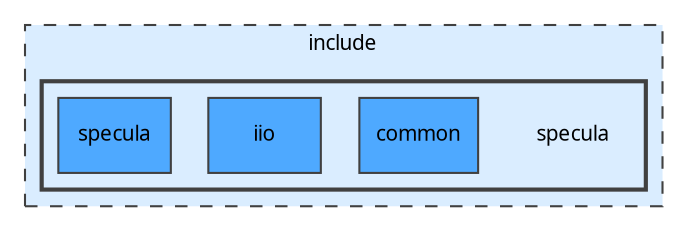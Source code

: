 digraph "include/specula"
{
 // LATEX_PDF_SIZE
  bgcolor="transparent";
  edge [fontname="Iosevka",fontsize="10",labelfontname="Iosevka",labelfontsize="10"];
  node [fontname="Iosevka",fontsize="10",shape=record];
  compound=true
  subgraph clusterdir_d44c64559bbebec7f509842c48db8b23 {
    graph [ bgcolor="#daedff", pencolor="grey25", style="filled,dashed,", label="include", fontname="Iosevka", fontsize="10", URL="dir_d44c64559bbebec7f509842c48db8b23.html"]
  subgraph clusterdir_26db96966dabc582ccddf970f4208118 {
    graph [ bgcolor="#daedff", pencolor="grey25", style="filled,bold,", label="", fontname="Iosevka", fontsize="10", URL="dir_26db96966dabc582ccddf970f4208118.html"]
    dir_26db96966dabc582ccddf970f4208118 [shape=plaintext, label="specula"];
  dir_75259a9b390e5394a742a74b57fe550b [shape=box, label="common", style="filled,", fillcolor="#4ea9ff", color="grey25", URL="dir_75259a9b390e5394a742a74b57fe550b.html"];
  dir_fa57adb1c04edc376e40ec78072eef75 [shape=box, label="iio", style="filled,", fillcolor="#4ea9ff", color="grey25", URL="dir_fa57adb1c04edc376e40ec78072eef75.html"];
  dir_b953b3ca7d5b81997ba869c39927009c [shape=box, label="specula", style="filled,", fillcolor="#4ea9ff", color="grey25", URL="dir_b953b3ca7d5b81997ba869c39927009c.html"];
  }
  }
}
